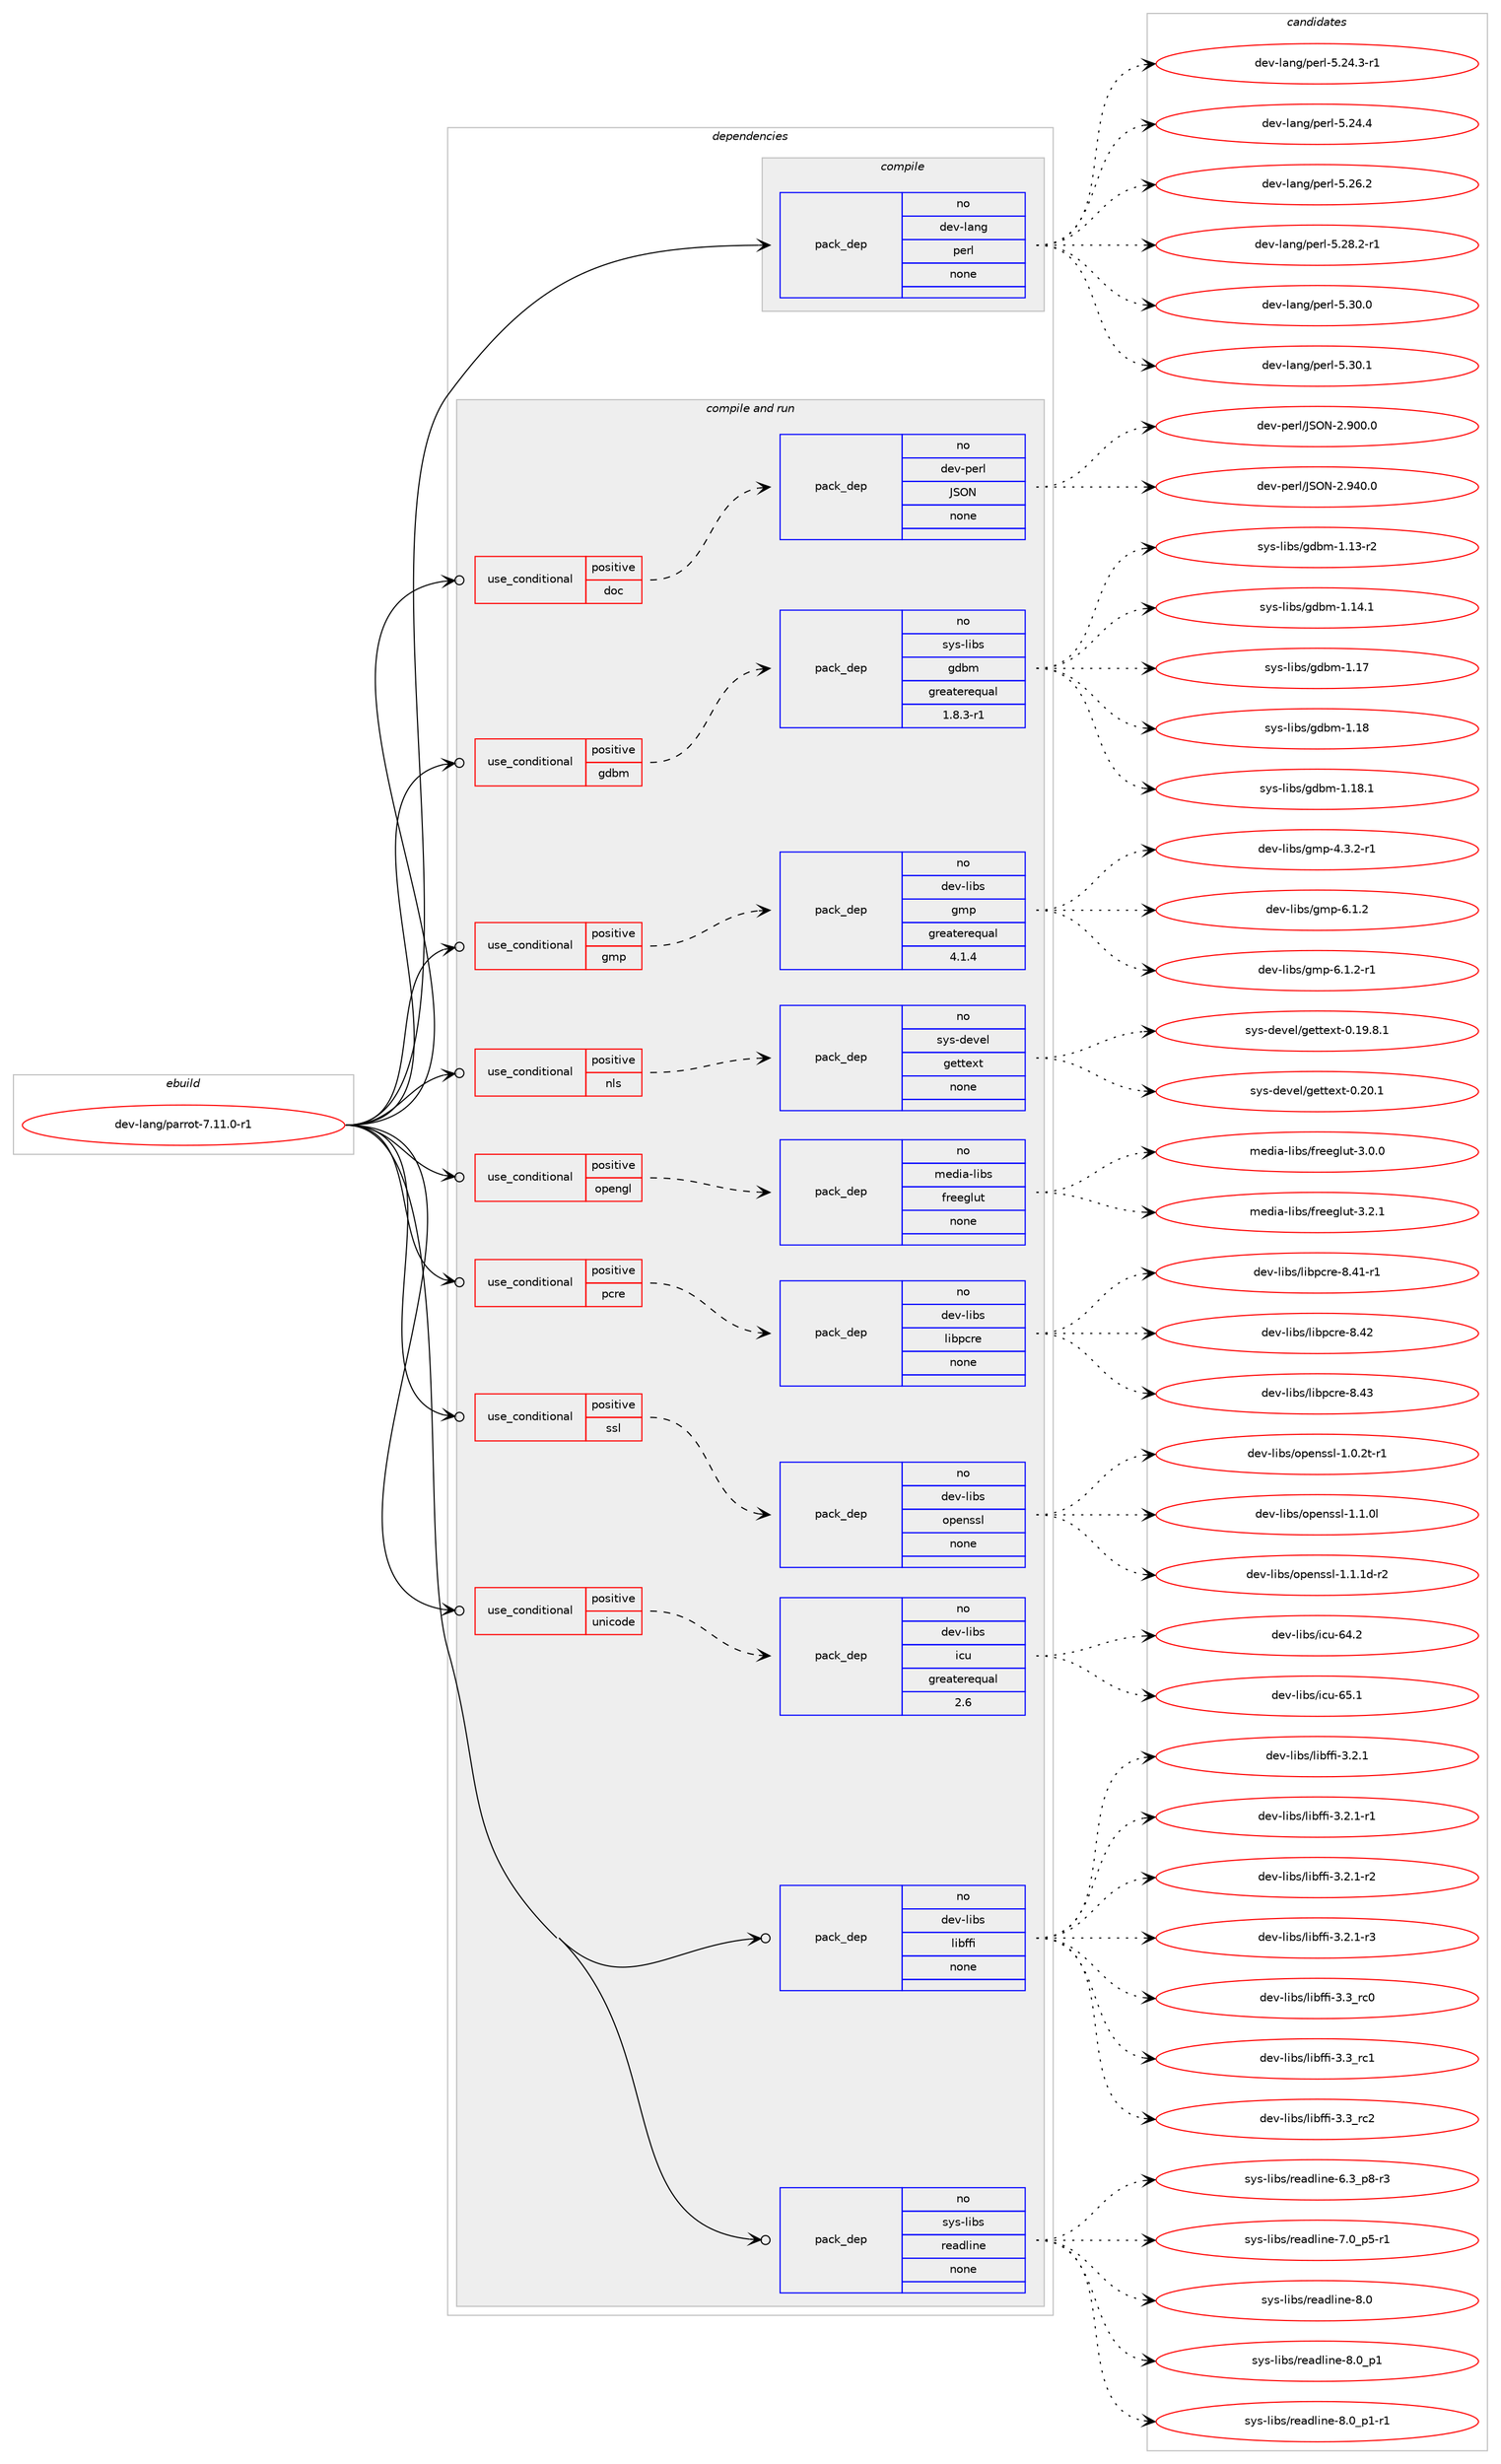 digraph prolog {

# *************
# Graph options
# *************

newrank=true;
concentrate=true;
compound=true;
graph [rankdir=LR,fontname=Helvetica,fontsize=10,ranksep=1.5];#, ranksep=2.5, nodesep=0.2];
edge  [arrowhead=vee];
node  [fontname=Helvetica,fontsize=10];

# **********
# The ebuild
# **********

subgraph cluster_leftcol {
color=gray;
rank=same;
label=<<i>ebuild</i>>;
id [label="dev-lang/parrot-7.11.0-r1", color=red, width=4, href="../dev-lang/parrot-7.11.0-r1.svg"];
}

# ****************
# The dependencies
# ****************

subgraph cluster_midcol {
color=gray;
label=<<i>dependencies</i>>;
subgraph cluster_compile {
fillcolor="#eeeeee";
style=filled;
label=<<i>compile</i>>;
subgraph pack418024 {
dependency559300 [label=<<TABLE BORDER="0" CELLBORDER="1" CELLSPACING="0" CELLPADDING="4" WIDTH="220"><TR><TD ROWSPAN="6" CELLPADDING="30">pack_dep</TD></TR><TR><TD WIDTH="110">no</TD></TR><TR><TD>dev-lang</TD></TR><TR><TD>perl</TD></TR><TR><TD>none</TD></TR><TR><TD></TD></TR></TABLE>>, shape=none, color=blue];
}
id:e -> dependency559300:w [weight=20,style="solid",arrowhead="vee"];
}
subgraph cluster_compileandrun {
fillcolor="#eeeeee";
style=filled;
label=<<i>compile and run</i>>;
subgraph cond130027 {
dependency559301 [label=<<TABLE BORDER="0" CELLBORDER="1" CELLSPACING="0" CELLPADDING="4"><TR><TD ROWSPAN="3" CELLPADDING="10">use_conditional</TD></TR><TR><TD>positive</TD></TR><TR><TD>doc</TD></TR></TABLE>>, shape=none, color=red];
subgraph pack418025 {
dependency559302 [label=<<TABLE BORDER="0" CELLBORDER="1" CELLSPACING="0" CELLPADDING="4" WIDTH="220"><TR><TD ROWSPAN="6" CELLPADDING="30">pack_dep</TD></TR><TR><TD WIDTH="110">no</TD></TR><TR><TD>dev-perl</TD></TR><TR><TD>JSON</TD></TR><TR><TD>none</TD></TR><TR><TD></TD></TR></TABLE>>, shape=none, color=blue];
}
dependency559301:e -> dependency559302:w [weight=20,style="dashed",arrowhead="vee"];
}
id:e -> dependency559301:w [weight=20,style="solid",arrowhead="odotvee"];
subgraph cond130028 {
dependency559303 [label=<<TABLE BORDER="0" CELLBORDER="1" CELLSPACING="0" CELLPADDING="4"><TR><TD ROWSPAN="3" CELLPADDING="10">use_conditional</TD></TR><TR><TD>positive</TD></TR><TR><TD>gdbm</TD></TR></TABLE>>, shape=none, color=red];
subgraph pack418026 {
dependency559304 [label=<<TABLE BORDER="0" CELLBORDER="1" CELLSPACING="0" CELLPADDING="4" WIDTH="220"><TR><TD ROWSPAN="6" CELLPADDING="30">pack_dep</TD></TR><TR><TD WIDTH="110">no</TD></TR><TR><TD>sys-libs</TD></TR><TR><TD>gdbm</TD></TR><TR><TD>greaterequal</TD></TR><TR><TD>1.8.3-r1</TD></TR></TABLE>>, shape=none, color=blue];
}
dependency559303:e -> dependency559304:w [weight=20,style="dashed",arrowhead="vee"];
}
id:e -> dependency559303:w [weight=20,style="solid",arrowhead="odotvee"];
subgraph cond130029 {
dependency559305 [label=<<TABLE BORDER="0" CELLBORDER="1" CELLSPACING="0" CELLPADDING="4"><TR><TD ROWSPAN="3" CELLPADDING="10">use_conditional</TD></TR><TR><TD>positive</TD></TR><TR><TD>gmp</TD></TR></TABLE>>, shape=none, color=red];
subgraph pack418027 {
dependency559306 [label=<<TABLE BORDER="0" CELLBORDER="1" CELLSPACING="0" CELLPADDING="4" WIDTH="220"><TR><TD ROWSPAN="6" CELLPADDING="30">pack_dep</TD></TR><TR><TD WIDTH="110">no</TD></TR><TR><TD>dev-libs</TD></TR><TR><TD>gmp</TD></TR><TR><TD>greaterequal</TD></TR><TR><TD>4.1.4</TD></TR></TABLE>>, shape=none, color=blue];
}
dependency559305:e -> dependency559306:w [weight=20,style="dashed",arrowhead="vee"];
}
id:e -> dependency559305:w [weight=20,style="solid",arrowhead="odotvee"];
subgraph cond130030 {
dependency559307 [label=<<TABLE BORDER="0" CELLBORDER="1" CELLSPACING="0" CELLPADDING="4"><TR><TD ROWSPAN="3" CELLPADDING="10">use_conditional</TD></TR><TR><TD>positive</TD></TR><TR><TD>nls</TD></TR></TABLE>>, shape=none, color=red];
subgraph pack418028 {
dependency559308 [label=<<TABLE BORDER="0" CELLBORDER="1" CELLSPACING="0" CELLPADDING="4" WIDTH="220"><TR><TD ROWSPAN="6" CELLPADDING="30">pack_dep</TD></TR><TR><TD WIDTH="110">no</TD></TR><TR><TD>sys-devel</TD></TR><TR><TD>gettext</TD></TR><TR><TD>none</TD></TR><TR><TD></TD></TR></TABLE>>, shape=none, color=blue];
}
dependency559307:e -> dependency559308:w [weight=20,style="dashed",arrowhead="vee"];
}
id:e -> dependency559307:w [weight=20,style="solid",arrowhead="odotvee"];
subgraph cond130031 {
dependency559309 [label=<<TABLE BORDER="0" CELLBORDER="1" CELLSPACING="0" CELLPADDING="4"><TR><TD ROWSPAN="3" CELLPADDING="10">use_conditional</TD></TR><TR><TD>positive</TD></TR><TR><TD>opengl</TD></TR></TABLE>>, shape=none, color=red];
subgraph pack418029 {
dependency559310 [label=<<TABLE BORDER="0" CELLBORDER="1" CELLSPACING="0" CELLPADDING="4" WIDTH="220"><TR><TD ROWSPAN="6" CELLPADDING="30">pack_dep</TD></TR><TR><TD WIDTH="110">no</TD></TR><TR><TD>media-libs</TD></TR><TR><TD>freeglut</TD></TR><TR><TD>none</TD></TR><TR><TD></TD></TR></TABLE>>, shape=none, color=blue];
}
dependency559309:e -> dependency559310:w [weight=20,style="dashed",arrowhead="vee"];
}
id:e -> dependency559309:w [weight=20,style="solid",arrowhead="odotvee"];
subgraph cond130032 {
dependency559311 [label=<<TABLE BORDER="0" CELLBORDER="1" CELLSPACING="0" CELLPADDING="4"><TR><TD ROWSPAN="3" CELLPADDING="10">use_conditional</TD></TR><TR><TD>positive</TD></TR><TR><TD>pcre</TD></TR></TABLE>>, shape=none, color=red];
subgraph pack418030 {
dependency559312 [label=<<TABLE BORDER="0" CELLBORDER="1" CELLSPACING="0" CELLPADDING="4" WIDTH="220"><TR><TD ROWSPAN="6" CELLPADDING="30">pack_dep</TD></TR><TR><TD WIDTH="110">no</TD></TR><TR><TD>dev-libs</TD></TR><TR><TD>libpcre</TD></TR><TR><TD>none</TD></TR><TR><TD></TD></TR></TABLE>>, shape=none, color=blue];
}
dependency559311:e -> dependency559312:w [weight=20,style="dashed",arrowhead="vee"];
}
id:e -> dependency559311:w [weight=20,style="solid",arrowhead="odotvee"];
subgraph cond130033 {
dependency559313 [label=<<TABLE BORDER="0" CELLBORDER="1" CELLSPACING="0" CELLPADDING="4"><TR><TD ROWSPAN="3" CELLPADDING="10">use_conditional</TD></TR><TR><TD>positive</TD></TR><TR><TD>ssl</TD></TR></TABLE>>, shape=none, color=red];
subgraph pack418031 {
dependency559314 [label=<<TABLE BORDER="0" CELLBORDER="1" CELLSPACING="0" CELLPADDING="4" WIDTH="220"><TR><TD ROWSPAN="6" CELLPADDING="30">pack_dep</TD></TR><TR><TD WIDTH="110">no</TD></TR><TR><TD>dev-libs</TD></TR><TR><TD>openssl</TD></TR><TR><TD>none</TD></TR><TR><TD></TD></TR></TABLE>>, shape=none, color=blue];
}
dependency559313:e -> dependency559314:w [weight=20,style="dashed",arrowhead="vee"];
}
id:e -> dependency559313:w [weight=20,style="solid",arrowhead="odotvee"];
subgraph cond130034 {
dependency559315 [label=<<TABLE BORDER="0" CELLBORDER="1" CELLSPACING="0" CELLPADDING="4"><TR><TD ROWSPAN="3" CELLPADDING="10">use_conditional</TD></TR><TR><TD>positive</TD></TR><TR><TD>unicode</TD></TR></TABLE>>, shape=none, color=red];
subgraph pack418032 {
dependency559316 [label=<<TABLE BORDER="0" CELLBORDER="1" CELLSPACING="0" CELLPADDING="4" WIDTH="220"><TR><TD ROWSPAN="6" CELLPADDING="30">pack_dep</TD></TR><TR><TD WIDTH="110">no</TD></TR><TR><TD>dev-libs</TD></TR><TR><TD>icu</TD></TR><TR><TD>greaterequal</TD></TR><TR><TD>2.6</TD></TR></TABLE>>, shape=none, color=blue];
}
dependency559315:e -> dependency559316:w [weight=20,style="dashed",arrowhead="vee"];
}
id:e -> dependency559315:w [weight=20,style="solid",arrowhead="odotvee"];
subgraph pack418033 {
dependency559317 [label=<<TABLE BORDER="0" CELLBORDER="1" CELLSPACING="0" CELLPADDING="4" WIDTH="220"><TR><TD ROWSPAN="6" CELLPADDING="30">pack_dep</TD></TR><TR><TD WIDTH="110">no</TD></TR><TR><TD>dev-libs</TD></TR><TR><TD>libffi</TD></TR><TR><TD>none</TD></TR><TR><TD></TD></TR></TABLE>>, shape=none, color=blue];
}
id:e -> dependency559317:w [weight=20,style="solid",arrowhead="odotvee"];
subgraph pack418034 {
dependency559318 [label=<<TABLE BORDER="0" CELLBORDER="1" CELLSPACING="0" CELLPADDING="4" WIDTH="220"><TR><TD ROWSPAN="6" CELLPADDING="30">pack_dep</TD></TR><TR><TD WIDTH="110">no</TD></TR><TR><TD>sys-libs</TD></TR><TR><TD>readline</TD></TR><TR><TD>none</TD></TR><TR><TD></TD></TR></TABLE>>, shape=none, color=blue];
}
id:e -> dependency559318:w [weight=20,style="solid",arrowhead="odotvee"];
}
subgraph cluster_run {
fillcolor="#eeeeee";
style=filled;
label=<<i>run</i>>;
}
}

# **************
# The candidates
# **************

subgraph cluster_choices {
rank=same;
color=gray;
label=<<i>candidates</i>>;

subgraph choice418024 {
color=black;
nodesep=1;
choice100101118451089711010347112101114108455346505246514511449 [label="dev-lang/perl-5.24.3-r1", color=red, width=4,href="../dev-lang/perl-5.24.3-r1.svg"];
choice10010111845108971101034711210111410845534650524652 [label="dev-lang/perl-5.24.4", color=red, width=4,href="../dev-lang/perl-5.24.4.svg"];
choice10010111845108971101034711210111410845534650544650 [label="dev-lang/perl-5.26.2", color=red, width=4,href="../dev-lang/perl-5.26.2.svg"];
choice100101118451089711010347112101114108455346505646504511449 [label="dev-lang/perl-5.28.2-r1", color=red, width=4,href="../dev-lang/perl-5.28.2-r1.svg"];
choice10010111845108971101034711210111410845534651484648 [label="dev-lang/perl-5.30.0", color=red, width=4,href="../dev-lang/perl-5.30.0.svg"];
choice10010111845108971101034711210111410845534651484649 [label="dev-lang/perl-5.30.1", color=red, width=4,href="../dev-lang/perl-5.30.1.svg"];
dependency559300:e -> choice100101118451089711010347112101114108455346505246514511449:w [style=dotted,weight="100"];
dependency559300:e -> choice10010111845108971101034711210111410845534650524652:w [style=dotted,weight="100"];
dependency559300:e -> choice10010111845108971101034711210111410845534650544650:w [style=dotted,weight="100"];
dependency559300:e -> choice100101118451089711010347112101114108455346505646504511449:w [style=dotted,weight="100"];
dependency559300:e -> choice10010111845108971101034711210111410845534651484648:w [style=dotted,weight="100"];
dependency559300:e -> choice10010111845108971101034711210111410845534651484649:w [style=dotted,weight="100"];
}
subgraph choice418025 {
color=black;
nodesep=1;
choice1001011184511210111410847748379784550465748484648 [label="dev-perl/JSON-2.900.0", color=red, width=4,href="../dev-perl/JSON-2.900.0.svg"];
choice1001011184511210111410847748379784550465752484648 [label="dev-perl/JSON-2.940.0", color=red, width=4,href="../dev-perl/JSON-2.940.0.svg"];
dependency559302:e -> choice1001011184511210111410847748379784550465748484648:w [style=dotted,weight="100"];
dependency559302:e -> choice1001011184511210111410847748379784550465752484648:w [style=dotted,weight="100"];
}
subgraph choice418026 {
color=black;
nodesep=1;
choice1151211154510810598115471031009810945494649514511450 [label="sys-libs/gdbm-1.13-r2", color=red, width=4,href="../sys-libs/gdbm-1.13-r2.svg"];
choice1151211154510810598115471031009810945494649524649 [label="sys-libs/gdbm-1.14.1", color=red, width=4,href="../sys-libs/gdbm-1.14.1.svg"];
choice115121115451081059811547103100981094549464955 [label="sys-libs/gdbm-1.17", color=red, width=4,href="../sys-libs/gdbm-1.17.svg"];
choice115121115451081059811547103100981094549464956 [label="sys-libs/gdbm-1.18", color=red, width=4,href="../sys-libs/gdbm-1.18.svg"];
choice1151211154510810598115471031009810945494649564649 [label="sys-libs/gdbm-1.18.1", color=red, width=4,href="../sys-libs/gdbm-1.18.1.svg"];
dependency559304:e -> choice1151211154510810598115471031009810945494649514511450:w [style=dotted,weight="100"];
dependency559304:e -> choice1151211154510810598115471031009810945494649524649:w [style=dotted,weight="100"];
dependency559304:e -> choice115121115451081059811547103100981094549464955:w [style=dotted,weight="100"];
dependency559304:e -> choice115121115451081059811547103100981094549464956:w [style=dotted,weight="100"];
dependency559304:e -> choice1151211154510810598115471031009810945494649564649:w [style=dotted,weight="100"];
}
subgraph choice418027 {
color=black;
nodesep=1;
choice1001011184510810598115471031091124552465146504511449 [label="dev-libs/gmp-4.3.2-r1", color=red, width=4,href="../dev-libs/gmp-4.3.2-r1.svg"];
choice100101118451081059811547103109112455446494650 [label="dev-libs/gmp-6.1.2", color=red, width=4,href="../dev-libs/gmp-6.1.2.svg"];
choice1001011184510810598115471031091124554464946504511449 [label="dev-libs/gmp-6.1.2-r1", color=red, width=4,href="../dev-libs/gmp-6.1.2-r1.svg"];
dependency559306:e -> choice1001011184510810598115471031091124552465146504511449:w [style=dotted,weight="100"];
dependency559306:e -> choice100101118451081059811547103109112455446494650:w [style=dotted,weight="100"];
dependency559306:e -> choice1001011184510810598115471031091124554464946504511449:w [style=dotted,weight="100"];
}
subgraph choice418028 {
color=black;
nodesep=1;
choice1151211154510010111810110847103101116116101120116454846495746564649 [label="sys-devel/gettext-0.19.8.1", color=red, width=4,href="../sys-devel/gettext-0.19.8.1.svg"];
choice115121115451001011181011084710310111611610112011645484650484649 [label="sys-devel/gettext-0.20.1", color=red, width=4,href="../sys-devel/gettext-0.20.1.svg"];
dependency559308:e -> choice1151211154510010111810110847103101116116101120116454846495746564649:w [style=dotted,weight="100"];
dependency559308:e -> choice115121115451001011181011084710310111611610112011645484650484649:w [style=dotted,weight="100"];
}
subgraph choice418029 {
color=black;
nodesep=1;
choice10910110010597451081059811547102114101101103108117116455146484648 [label="media-libs/freeglut-3.0.0", color=red, width=4,href="../media-libs/freeglut-3.0.0.svg"];
choice10910110010597451081059811547102114101101103108117116455146504649 [label="media-libs/freeglut-3.2.1", color=red, width=4,href="../media-libs/freeglut-3.2.1.svg"];
dependency559310:e -> choice10910110010597451081059811547102114101101103108117116455146484648:w [style=dotted,weight="100"];
dependency559310:e -> choice10910110010597451081059811547102114101101103108117116455146504649:w [style=dotted,weight="100"];
}
subgraph choice418030 {
color=black;
nodesep=1;
choice100101118451081059811547108105981129911410145564652494511449 [label="dev-libs/libpcre-8.41-r1", color=red, width=4,href="../dev-libs/libpcre-8.41-r1.svg"];
choice10010111845108105981154710810598112991141014556465250 [label="dev-libs/libpcre-8.42", color=red, width=4,href="../dev-libs/libpcre-8.42.svg"];
choice10010111845108105981154710810598112991141014556465251 [label="dev-libs/libpcre-8.43", color=red, width=4,href="../dev-libs/libpcre-8.43.svg"];
dependency559312:e -> choice100101118451081059811547108105981129911410145564652494511449:w [style=dotted,weight="100"];
dependency559312:e -> choice10010111845108105981154710810598112991141014556465250:w [style=dotted,weight="100"];
dependency559312:e -> choice10010111845108105981154710810598112991141014556465251:w [style=dotted,weight="100"];
}
subgraph choice418031 {
color=black;
nodesep=1;
choice1001011184510810598115471111121011101151151084549464846501164511449 [label="dev-libs/openssl-1.0.2t-r1", color=red, width=4,href="../dev-libs/openssl-1.0.2t-r1.svg"];
choice100101118451081059811547111112101110115115108454946494648108 [label="dev-libs/openssl-1.1.0l", color=red, width=4,href="../dev-libs/openssl-1.1.0l.svg"];
choice1001011184510810598115471111121011101151151084549464946491004511450 [label="dev-libs/openssl-1.1.1d-r2", color=red, width=4,href="../dev-libs/openssl-1.1.1d-r2.svg"];
dependency559314:e -> choice1001011184510810598115471111121011101151151084549464846501164511449:w [style=dotted,weight="100"];
dependency559314:e -> choice100101118451081059811547111112101110115115108454946494648108:w [style=dotted,weight="100"];
dependency559314:e -> choice1001011184510810598115471111121011101151151084549464946491004511450:w [style=dotted,weight="100"];
}
subgraph choice418032 {
color=black;
nodesep=1;
choice100101118451081059811547105991174554524650 [label="dev-libs/icu-64.2", color=red, width=4,href="../dev-libs/icu-64.2.svg"];
choice100101118451081059811547105991174554534649 [label="dev-libs/icu-65.1", color=red, width=4,href="../dev-libs/icu-65.1.svg"];
dependency559316:e -> choice100101118451081059811547105991174554524650:w [style=dotted,weight="100"];
dependency559316:e -> choice100101118451081059811547105991174554534649:w [style=dotted,weight="100"];
}
subgraph choice418033 {
color=black;
nodesep=1;
choice10010111845108105981154710810598102102105455146504649 [label="dev-libs/libffi-3.2.1", color=red, width=4,href="../dev-libs/libffi-3.2.1.svg"];
choice100101118451081059811547108105981021021054551465046494511449 [label="dev-libs/libffi-3.2.1-r1", color=red, width=4,href="../dev-libs/libffi-3.2.1-r1.svg"];
choice100101118451081059811547108105981021021054551465046494511450 [label="dev-libs/libffi-3.2.1-r2", color=red, width=4,href="../dev-libs/libffi-3.2.1-r2.svg"];
choice100101118451081059811547108105981021021054551465046494511451 [label="dev-libs/libffi-3.2.1-r3", color=red, width=4,href="../dev-libs/libffi-3.2.1-r3.svg"];
choice1001011184510810598115471081059810210210545514651951149948 [label="dev-libs/libffi-3.3_rc0", color=red, width=4,href="../dev-libs/libffi-3.3_rc0.svg"];
choice1001011184510810598115471081059810210210545514651951149949 [label="dev-libs/libffi-3.3_rc1", color=red, width=4,href="../dev-libs/libffi-3.3_rc1.svg"];
choice1001011184510810598115471081059810210210545514651951149950 [label="dev-libs/libffi-3.3_rc2", color=red, width=4,href="../dev-libs/libffi-3.3_rc2.svg"];
dependency559317:e -> choice10010111845108105981154710810598102102105455146504649:w [style=dotted,weight="100"];
dependency559317:e -> choice100101118451081059811547108105981021021054551465046494511449:w [style=dotted,weight="100"];
dependency559317:e -> choice100101118451081059811547108105981021021054551465046494511450:w [style=dotted,weight="100"];
dependency559317:e -> choice100101118451081059811547108105981021021054551465046494511451:w [style=dotted,weight="100"];
dependency559317:e -> choice1001011184510810598115471081059810210210545514651951149948:w [style=dotted,weight="100"];
dependency559317:e -> choice1001011184510810598115471081059810210210545514651951149949:w [style=dotted,weight="100"];
dependency559317:e -> choice1001011184510810598115471081059810210210545514651951149950:w [style=dotted,weight="100"];
}
subgraph choice418034 {
color=black;
nodesep=1;
choice115121115451081059811547114101971001081051101014554465195112564511451 [label="sys-libs/readline-6.3_p8-r3", color=red, width=4,href="../sys-libs/readline-6.3_p8-r3.svg"];
choice115121115451081059811547114101971001081051101014555464895112534511449 [label="sys-libs/readline-7.0_p5-r1", color=red, width=4,href="../sys-libs/readline-7.0_p5-r1.svg"];
choice1151211154510810598115471141019710010810511010145564648 [label="sys-libs/readline-8.0", color=red, width=4,href="../sys-libs/readline-8.0.svg"];
choice11512111545108105981154711410197100108105110101455646489511249 [label="sys-libs/readline-8.0_p1", color=red, width=4,href="../sys-libs/readline-8.0_p1.svg"];
choice115121115451081059811547114101971001081051101014556464895112494511449 [label="sys-libs/readline-8.0_p1-r1", color=red, width=4,href="../sys-libs/readline-8.0_p1-r1.svg"];
dependency559318:e -> choice115121115451081059811547114101971001081051101014554465195112564511451:w [style=dotted,weight="100"];
dependency559318:e -> choice115121115451081059811547114101971001081051101014555464895112534511449:w [style=dotted,weight="100"];
dependency559318:e -> choice1151211154510810598115471141019710010810511010145564648:w [style=dotted,weight="100"];
dependency559318:e -> choice11512111545108105981154711410197100108105110101455646489511249:w [style=dotted,weight="100"];
dependency559318:e -> choice115121115451081059811547114101971001081051101014556464895112494511449:w [style=dotted,weight="100"];
}
}

}
